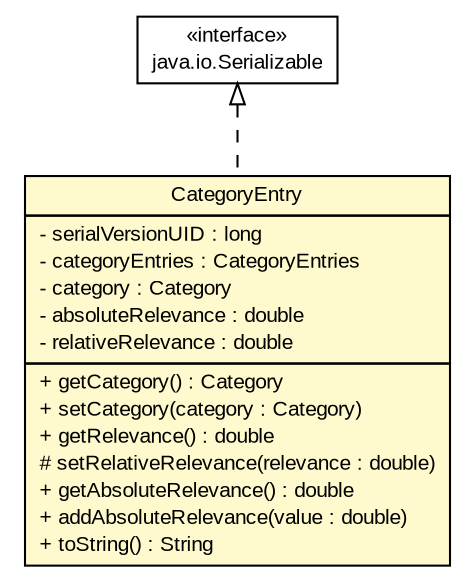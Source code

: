#!/usr/local/bin/dot
#
# Class diagram 
# Generated by UMLGraph version 5.2 (http://www.umlgraph.org/)
#

digraph G {
	edge [fontname="arial",fontsize=10,labelfontname="arial",labelfontsize=10];
	node [fontname="arial",fontsize=10,shape=plaintext];
	nodesep=0.25;
	ranksep=0.5;
	// tud.iir.classification.CategoryEntry
	c9706 [label=<<table title="tud.iir.classification.CategoryEntry" border="0" cellborder="1" cellspacing="0" cellpadding="2" port="p" bgcolor="lemonChiffon" href="./CategoryEntry.html">
		<tr><td><table border="0" cellspacing="0" cellpadding="1">
<tr><td align="center" balign="center"> CategoryEntry </td></tr>
		</table></td></tr>
		<tr><td><table border="0" cellspacing="0" cellpadding="1">
<tr><td align="left" balign="left"> - serialVersionUID : long </td></tr>
<tr><td align="left" balign="left"> - categoryEntries : CategoryEntries </td></tr>
<tr><td align="left" balign="left"> - category : Category </td></tr>
<tr><td align="left" balign="left"> - absoluteRelevance : double </td></tr>
<tr><td align="left" balign="left"> - relativeRelevance : double </td></tr>
		</table></td></tr>
		<tr><td><table border="0" cellspacing="0" cellpadding="1">
<tr><td align="left" balign="left"> + getCategory() : Category </td></tr>
<tr><td align="left" balign="left"> + setCategory(category : Category) </td></tr>
<tr><td align="left" balign="left"> + getRelevance() : double </td></tr>
<tr><td align="left" balign="left"> # setRelativeRelevance(relevance : double) </td></tr>
<tr><td align="left" balign="left"> + getAbsoluteRelevance() : double </td></tr>
<tr><td align="left" balign="left"> + addAbsoluteRelevance(value : double) </td></tr>
<tr><td align="left" balign="left"> + toString() : String </td></tr>
		</table></td></tr>
		</table>>, fontname="arial", fontcolor="black", fontsize=10.0];
	//tud.iir.classification.CategoryEntry implements java.io.Serializable
	c9923:p -> c9706:p [dir=back,arrowtail=empty,style=dashed];
	// java.io.Serializable
	c9923 [label=<<table title="java.io.Serializable" border="0" cellborder="1" cellspacing="0" cellpadding="2" port="p" href="http://java.sun.com/j2se/1.4.2/docs/api/java/io/Serializable.html">
		<tr><td><table border="0" cellspacing="0" cellpadding="1">
<tr><td align="center" balign="center"> &#171;interface&#187; </td></tr>
<tr><td align="center" balign="center"> java.io.Serializable </td></tr>
		</table></td></tr>
		</table>>, fontname="arial", fontcolor="black", fontsize=10.0];
}

